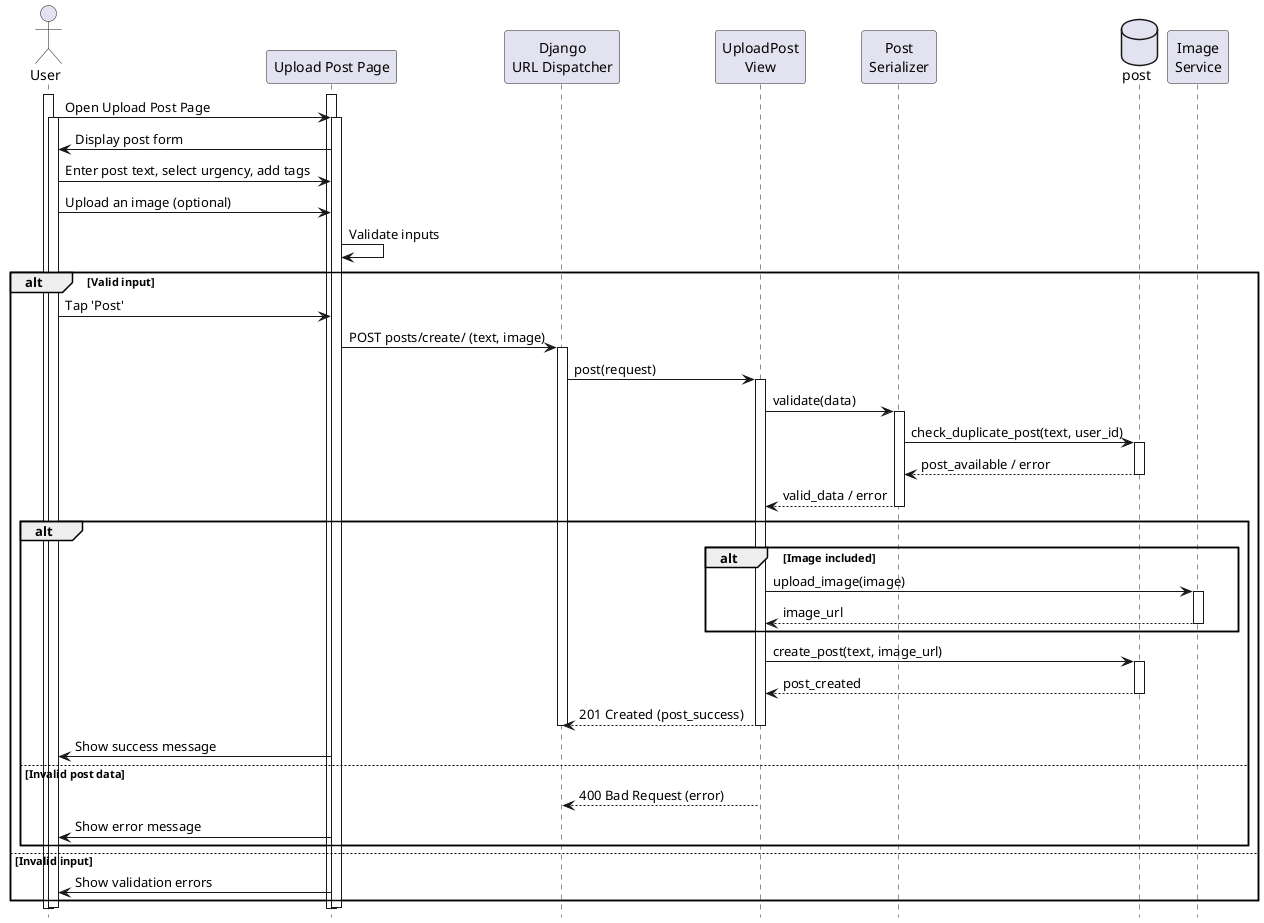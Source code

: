 @startuml upload_post

hide footbox

actor User
participant "Upload Post Page" as UI
participant "Django\nURL Dispatcher" as API
participant "UploadPost\nView" as view_upload_post
participant "Post\nSerializer" as serializer_post
database "post" as table_posts
participant "Image\nService" as image_service

activate User
activate UI
User -> UI: Open Upload Post Page
activate User
activate UI
UI -> User: Display post form


User -> UI: Enter post text, select urgency, add tags
User -> UI: Upload an image (optional)

UI -> UI: Validate inputs

alt Valid input
    User -> UI: Tap 'Post'
    UI -> API: POST posts/create/ (text, image)
    activate API

    API -> view_upload_post: post(request)
    activate view_upload_post

    view_upload_post -> serializer_post: validate(data)
    activate serializer_post

    serializer_post -> table_posts: check_duplicate_post(text, user_id)
    activate table_posts

    table_posts --> serializer_post: post_available / error
    deactivate table_posts

    serializer_post --> view_upload_post: valid_data / error
    deactivate serializer_post

    alt 
        alt Image included
            view_upload_post -> image_service: upload_image(image)
            activate image_service
            image_service --> view_upload_post: image_url
            deactivate image_service
        end

        view_upload_post -> table_posts: create_post(text, image_url)
        activate table_posts

        table_posts --> view_upload_post: post_created
        deactivate table_posts

        view_upload_post --> API: 201 Created (post_success)
        deactivate view_upload_post
        deactivate API

        UI -> User: Show success message
    else Invalid post data
        view_upload_post --> API: 400 Bad Request (error)
        deactivate view_upload_post
        deactivate API

        UI -> User: Show error message
    end
else Invalid input
    UI -> User: Show validation errors
end

deactivate UI
deactivate User

@enduml
